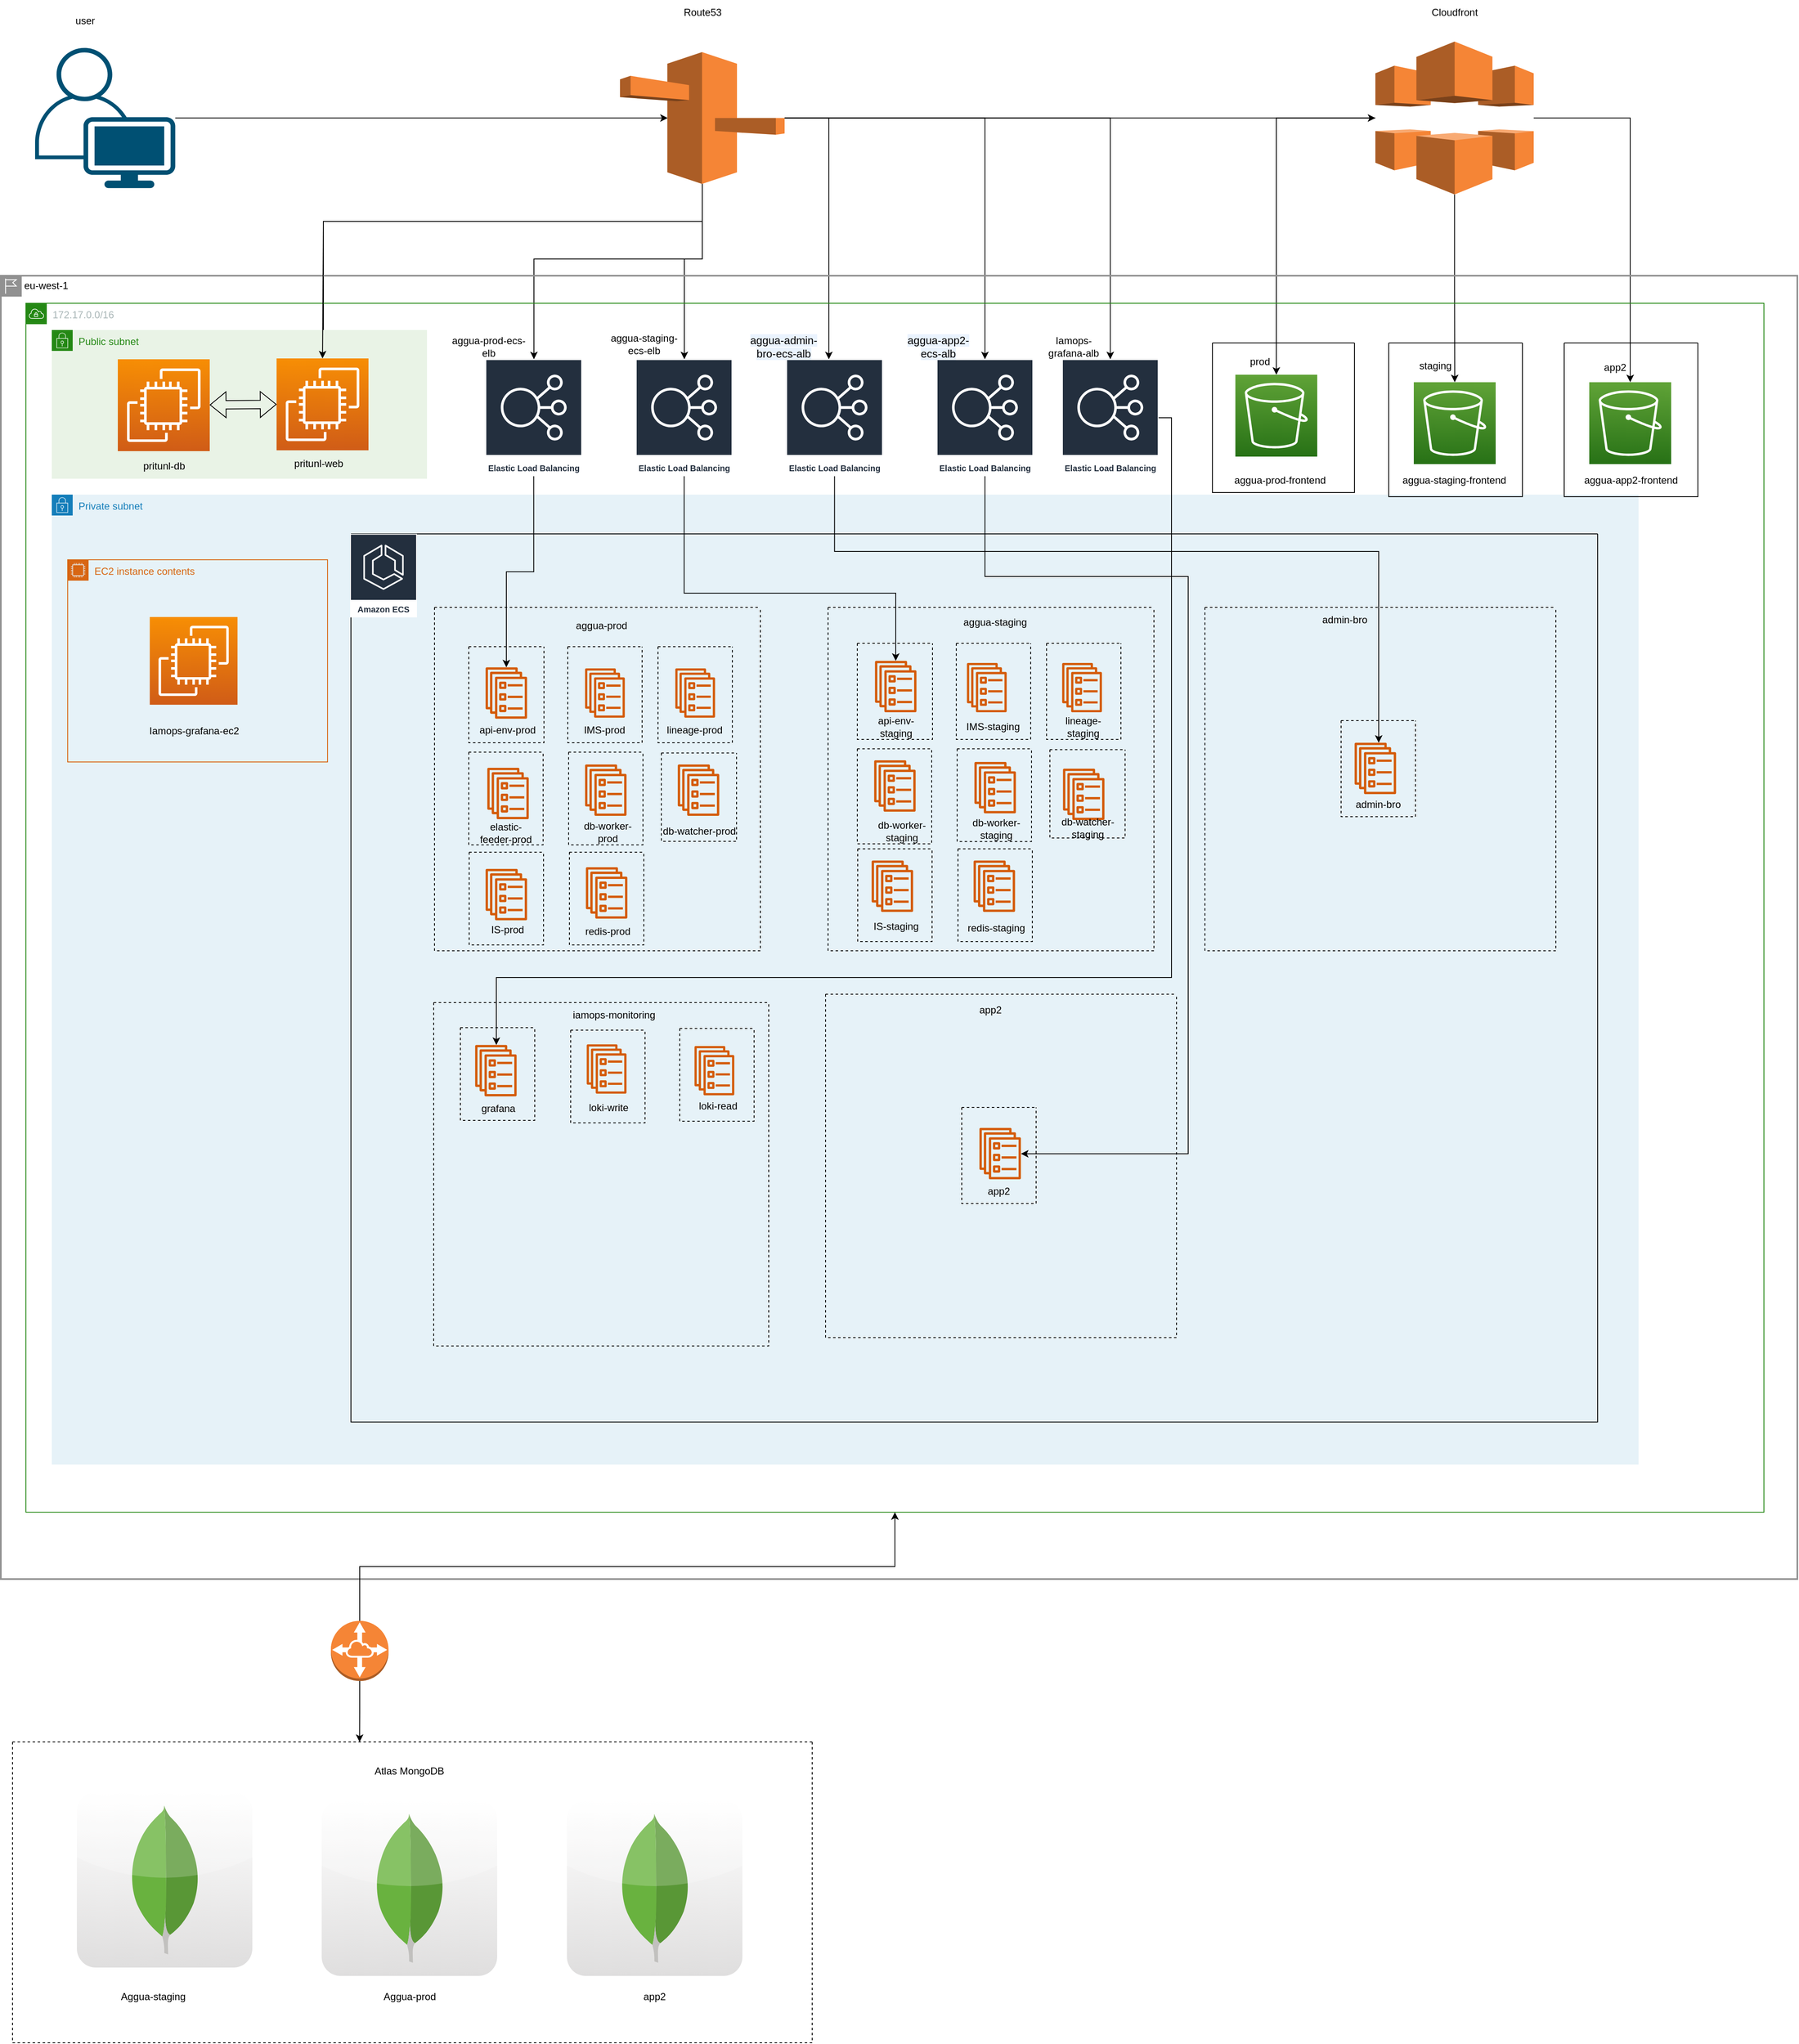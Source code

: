 <mxfile version="20.1.1" type="github">
  <diagram id="MRfBN73VTw00yK5iwEvO" name="Page-1">
    <mxGraphModel dx="4063" dy="3349" grid="1" gridSize="10" guides="1" tooltips="1" connect="1" arrows="1" fold="1" page="1" pageScale="1" pageWidth="827" pageHeight="1169" math="0" shadow="0">
      <root>
        <mxCell id="0" />
        <mxCell id="1" parent="0" />
        <mxCell id="sX0feW_yaeXlaU8O-Usj-157" style="edgeStyle=orthogonalEdgeStyle;rounded=0;orthogonalLoop=1;jettySize=auto;html=1;entryX=0.29;entryY=0.5;entryDx=0;entryDy=0;entryPerimeter=0;" edge="1" parent="1" source="YsGYTtXpXToWJOdHxNEK-1" target="YsGYTtXpXToWJOdHxNEK-2">
          <mxGeometry relative="1" as="geometry" />
        </mxCell>
        <mxCell id="YsGYTtXpXToWJOdHxNEK-1" value="" style="points=[[0.35,0,0],[0.98,0.51,0],[1,0.71,0],[0.67,1,0],[0,0.795,0],[0,0.65,0]];verticalLabelPosition=bottom;sketch=0;html=1;verticalAlign=top;aspect=fixed;align=center;pointerEvents=1;shape=mxgraph.cisco19.user;fillColor=#005073;strokeColor=none;" parent="1" vertex="1">
          <mxGeometry x="60" y="-142.63" width="167.75" height="167.75" as="geometry" />
        </mxCell>
        <mxCell id="sX0feW_yaeXlaU8O-Usj-159" style="edgeStyle=orthogonalEdgeStyle;rounded=0;orthogonalLoop=1;jettySize=auto;html=1;" edge="1" parent="1" source="YsGYTtXpXToWJOdHxNEK-2" target="YsGYTtXpXToWJOdHxNEK-3">
          <mxGeometry relative="1" as="geometry" />
        </mxCell>
        <mxCell id="sX0feW_yaeXlaU8O-Usj-240" style="edgeStyle=orthogonalEdgeStyle;rounded=0;orthogonalLoop=1;jettySize=auto;html=1;" edge="1" parent="1" source="YsGYTtXpXToWJOdHxNEK-2" target="sX0feW_yaeXlaU8O-Usj-6">
          <mxGeometry relative="1" as="geometry">
            <mxPoint x="810" y="110" as="targetPoint" />
            <Array as="points">
              <mxPoint x="858" y="65" />
              <mxPoint x="405" y="65" />
            </Array>
          </mxGeometry>
        </mxCell>
        <mxCell id="sX0feW_yaeXlaU8O-Usj-243" style="edgeStyle=orthogonalEdgeStyle;rounded=0;orthogonalLoop=1;jettySize=auto;html=1;exitX=0.5;exitY=1;exitDx=0;exitDy=0;exitPerimeter=0;" edge="1" parent="1" source="YsGYTtXpXToWJOdHxNEK-2" target="sX0feW_yaeXlaU8O-Usj-9">
          <mxGeometry relative="1" as="geometry">
            <Array as="points">
              <mxPoint x="858" y="110" />
              <mxPoint x="657" y="110" />
            </Array>
          </mxGeometry>
        </mxCell>
        <mxCell id="sX0feW_yaeXlaU8O-Usj-244" style="edgeStyle=orthogonalEdgeStyle;rounded=0;orthogonalLoop=1;jettySize=auto;html=1;" edge="1" parent="1" source="YsGYTtXpXToWJOdHxNEK-2" target="sX0feW_yaeXlaU8O-Usj-10">
          <mxGeometry relative="1" as="geometry">
            <Array as="points">
              <mxPoint x="858" y="110" />
              <mxPoint x="837" y="110" />
            </Array>
          </mxGeometry>
        </mxCell>
        <mxCell id="sX0feW_yaeXlaU8O-Usj-246" style="edgeStyle=orthogonalEdgeStyle;rounded=0;orthogonalLoop=1;jettySize=auto;html=1;entryX=0.441;entryY=0;entryDx=0;entryDy=0;entryPerimeter=0;" edge="1" parent="1" source="YsGYTtXpXToWJOdHxNEK-2" target="sX0feW_yaeXlaU8O-Usj-11">
          <mxGeometry relative="1" as="geometry" />
        </mxCell>
        <mxCell id="sX0feW_yaeXlaU8O-Usj-248" style="edgeStyle=orthogonalEdgeStyle;rounded=0;orthogonalLoop=1;jettySize=auto;html=1;" edge="1" parent="1" source="YsGYTtXpXToWJOdHxNEK-2" target="sX0feW_yaeXlaU8O-Usj-12">
          <mxGeometry relative="1" as="geometry" />
        </mxCell>
        <mxCell id="sX0feW_yaeXlaU8O-Usj-249" style="edgeStyle=orthogonalEdgeStyle;rounded=0;orthogonalLoop=1;jettySize=auto;html=1;" edge="1" parent="1" source="YsGYTtXpXToWJOdHxNEK-2" target="sX0feW_yaeXlaU8O-Usj-102">
          <mxGeometry relative="1" as="geometry" />
        </mxCell>
        <mxCell id="YsGYTtXpXToWJOdHxNEK-2" value="" style="outlineConnect=0;dashed=0;verticalLabelPosition=bottom;verticalAlign=top;align=center;html=1;shape=mxgraph.aws3.route_53;fillColor=#F58536;gradientColor=none;" parent="1" vertex="1">
          <mxGeometry x="760" y="-137.63" width="197" height="157.75" as="geometry" />
        </mxCell>
        <mxCell id="sX0feW_yaeXlaU8O-Usj-286" style="edgeStyle=orthogonalEdgeStyle;rounded=0;orthogonalLoop=1;jettySize=auto;html=1;" edge="1" parent="1" source="YsGYTtXpXToWJOdHxNEK-3" target="sX0feW_yaeXlaU8O-Usj-13">
          <mxGeometry relative="1" as="geometry" />
        </mxCell>
        <mxCell id="sX0feW_yaeXlaU8O-Usj-287" style="edgeStyle=orthogonalEdgeStyle;rounded=0;orthogonalLoop=1;jettySize=auto;html=1;entryX=0.5;entryY=0;entryDx=0;entryDy=0;entryPerimeter=0;" edge="1" parent="1" source="YsGYTtXpXToWJOdHxNEK-3" target="sX0feW_yaeXlaU8O-Usj-147">
          <mxGeometry relative="1" as="geometry" />
        </mxCell>
        <mxCell id="sX0feW_yaeXlaU8O-Usj-288" style="edgeStyle=orthogonalEdgeStyle;rounded=0;orthogonalLoop=1;jettySize=auto;html=1;entryX=0.5;entryY=0;entryDx=0;entryDy=0;entryPerimeter=0;" edge="1" parent="1" source="YsGYTtXpXToWJOdHxNEK-3" target="sX0feW_yaeXlaU8O-Usj-276">
          <mxGeometry relative="1" as="geometry" />
        </mxCell>
        <mxCell id="YsGYTtXpXToWJOdHxNEK-3" value="" style="outlineConnect=0;dashed=0;verticalLabelPosition=bottom;verticalAlign=top;align=center;html=1;shape=mxgraph.aws3.cloudfront;fillColor=#F58536;gradientColor=none;" parent="1" vertex="1">
          <mxGeometry x="1664" y="-150.25" width="189.5" height="183" as="geometry" />
        </mxCell>
        <mxCell id="YsGYTtXpXToWJOdHxNEK-48" value="" style="swimlane;startSize=0;dashed=1;" parent="1" vertex="1">
          <mxGeometry x="1467" y="526" width="420" height="411" as="geometry">
            <mxRectangle x="1450" y="540" width="50" height="40" as="alternateBounds" />
          </mxGeometry>
        </mxCell>
        <mxCell id="YsGYTtXpXToWJOdHxNEK-136" value="" style="swimlane;startSize=0;dashed=1;" parent="YsGYTtXpXToWJOdHxNEK-48" vertex="1">
          <mxGeometry x="163" y="135.5" width="89" height="115" as="geometry">
            <mxRectangle x="1480" y="436" width="50" height="40" as="alternateBounds" />
          </mxGeometry>
        </mxCell>
        <mxCell id="YsGYTtXpXToWJOdHxNEK-137" value="admin-bro" style="text;html=1;strokeColor=none;fillColor=none;align=center;verticalAlign=middle;whiteSpace=wrap;rounded=0;dashed=1;" parent="YsGYTtXpXToWJOdHxNEK-136" vertex="1">
          <mxGeometry x="6.99" y="85" width="75.02" height="30" as="geometry" />
        </mxCell>
        <mxCell id="YsGYTtXpXToWJOdHxNEK-50" value="" style="sketch=0;outlineConnect=0;fontColor=#232F3E;gradientColor=none;fillColor=#D45B07;strokeColor=none;dashed=0;verticalLabelPosition=bottom;verticalAlign=top;align=center;html=1;fontSize=12;fontStyle=0;aspect=fixed;pointerEvents=1;shape=mxgraph.aws4.ecs_service;" parent="YsGYTtXpXToWJOdHxNEK-136" vertex="1">
          <mxGeometry x="19.51" y="26.75" width="49.97" height="61.5" as="geometry" />
        </mxCell>
        <mxCell id="YsGYTtXpXToWJOdHxNEK-140" value="admin-bro" style="text;html=1;strokeColor=none;fillColor=none;align=center;verticalAlign=middle;whiteSpace=wrap;rounded=0;dashed=1;" parent="YsGYTtXpXToWJOdHxNEK-48" vertex="1">
          <mxGeometry x="160.48" y="4" width="75.02" height="30" as="geometry" />
        </mxCell>
        <mxCell id="YsGYTtXpXToWJOdHxNEK-118" value="" style="swimlane;startSize=0;dashed=1;" parent="1" vertex="1">
          <mxGeometry x="1036" y="569" width="90" height="115" as="geometry" />
        </mxCell>
        <mxCell id="YsGYTtXpXToWJOdHxNEK-119" value="api-env-stag" style="text;html=1;strokeColor=none;fillColor=none;align=center;verticalAlign=middle;whiteSpace=wrap;rounded=0;dashed=1;" parent="YsGYTtXpXToWJOdHxNEK-118" vertex="1">
          <mxGeometry x="8.98" y="85" width="75.02" height="30" as="geometry" />
        </mxCell>
        <mxCell id="YsGYTtXpXToWJOdHxNEK-120" value="" style="swimlane;startSize=0;dashed=1;" parent="1" vertex="1">
          <mxGeometry x="1154.47" y="569" width="89" height="115" as="geometry" />
        </mxCell>
        <mxCell id="YsGYTtXpXToWJOdHxNEK-121" value="IMS-stag" style="text;html=1;strokeColor=none;fillColor=none;align=center;verticalAlign=middle;whiteSpace=wrap;rounded=0;dashed=1;" parent="YsGYTtXpXToWJOdHxNEK-120" vertex="1">
          <mxGeometry x="6.99" y="85" width="75.02" height="30" as="geometry" />
        </mxCell>
        <mxCell id="YsGYTtXpXToWJOdHxNEK-122" value="" style="swimlane;startSize=0;dashed=1;" parent="1" vertex="1">
          <mxGeometry x="1036" y="695.25" width="89" height="111" as="geometry" />
        </mxCell>
        <mxCell id="YsGYTtXpXToWJOdHxNEK-43" value="" style="sketch=0;outlineConnect=0;fontColor=#232F3E;gradientColor=none;fillColor=#D45B07;strokeColor=none;dashed=1;verticalLabelPosition=bottom;verticalAlign=top;align=center;html=1;fontSize=12;fontStyle=0;aspect=fixed;pointerEvents=1;shape=mxgraph.aws4.ecs_service;" parent="YsGYTtXpXToWJOdHxNEK-122" vertex="1">
          <mxGeometry x="20.01" y="16.75" width="49.97" height="61.5" as="geometry" />
        </mxCell>
        <mxCell id="YsGYTtXpXToWJOdHxNEK-123" value="" style="swimlane;startSize=0;dashed=1;" parent="1" vertex="1">
          <mxGeometry x="1155.49" y="695.25" width="89" height="111" as="geometry" />
        </mxCell>
        <mxCell id="YsGYTtXpXToWJOdHxNEK-124" value="db-worker-stag" style="text;html=1;strokeColor=none;fillColor=none;align=center;verticalAlign=middle;whiteSpace=wrap;rounded=0;dashed=1;" parent="YsGYTtXpXToWJOdHxNEK-123" vertex="1">
          <mxGeometry x="13.48" y="80.25" width="66.52" height="30" as="geometry" />
        </mxCell>
        <mxCell id="YsGYTtXpXToWJOdHxNEK-125" value="" style="swimlane;startSize=0;dashed=1;" parent="1" vertex="1">
          <mxGeometry x="1156.48" y="815" width="89" height="111" as="geometry" />
        </mxCell>
        <mxCell id="YsGYTtXpXToWJOdHxNEK-126" value="redis-stag" style="text;html=1;strokeColor=none;fillColor=none;align=center;verticalAlign=middle;whiteSpace=wrap;rounded=0;dashed=1;" parent="YsGYTtXpXToWJOdHxNEK-125" vertex="1">
          <mxGeometry x="8.24" y="79.5" width="75.02" height="30" as="geometry" />
        </mxCell>
        <mxCell id="YsGYTtXpXToWJOdHxNEK-127" value="" style="swimlane;startSize=0;dashed=1;" parent="1" vertex="1">
          <mxGeometry x="1266.48" y="696.25" width="90" height="105.75" as="geometry" />
        </mxCell>
        <mxCell id="YsGYTtXpXToWJOdHxNEK-128" value="db-watcher-stag" style="text;html=1;strokeColor=none;fillColor=none;align=center;verticalAlign=middle;whiteSpace=wrap;rounded=0;dashed=1;" parent="YsGYTtXpXToWJOdHxNEK-127" vertex="1">
          <mxGeometry x="-4.01" y="78.75" width="100" height="30" as="geometry" />
        </mxCell>
        <mxCell id="YsGYTtXpXToWJOdHxNEK-47" value="" style="sketch=0;outlineConnect=0;fontColor=#232F3E;gradientColor=none;fillColor=#D45B07;strokeColor=none;dashed=0;verticalLabelPosition=bottom;verticalAlign=top;align=center;html=1;fontSize=12;fontStyle=0;aspect=fixed;pointerEvents=1;shape=mxgraph.aws4.ecs_service;" parent="YsGYTtXpXToWJOdHxNEK-127" vertex="1">
          <mxGeometry x="21.01" y="13.75" width="49.97" height="61.5" as="geometry" />
        </mxCell>
        <mxCell id="YsGYTtXpXToWJOdHxNEK-129" value="" style="swimlane;startSize=0;dashed=1;" parent="1" vertex="1">
          <mxGeometry x="1262.47" y="569" width="89" height="115" as="geometry" />
        </mxCell>
        <mxCell id="YsGYTtXpXToWJOdHxNEK-130" value="lineage-stag" style="text;html=1;strokeColor=none;fillColor=none;align=center;verticalAlign=middle;whiteSpace=wrap;rounded=0;dashed=1;" parent="YsGYTtXpXToWJOdHxNEK-129" vertex="1">
          <mxGeometry x="6.99" y="85" width="75.02" height="30" as="geometry" />
        </mxCell>
        <mxCell id="YsGYTtXpXToWJOdHxNEK-131" value="" style="swimlane;startSize=0;dashed=1;" parent="1" vertex="1">
          <mxGeometry x="1036.48" y="815" width="89" height="111" as="geometry" />
        </mxCell>
        <mxCell id="YsGYTtXpXToWJOdHxNEK-132" value="IS-stag" style="text;html=1;strokeColor=none;fillColor=none;align=center;verticalAlign=middle;whiteSpace=wrap;rounded=0;dashed=1;" parent="YsGYTtXpXToWJOdHxNEK-131" vertex="1">
          <mxGeometry x="8.5" y="77.5" width="75.02" height="30" as="geometry" />
        </mxCell>
        <mxCell id="YsGYTtXpXToWJOdHxNEK-40" value="" style="sketch=0;outlineConnect=0;fontColor=#232F3E;gradientColor=none;fillColor=#D45B07;strokeColor=none;dashed=0;verticalLabelPosition=bottom;verticalAlign=top;align=center;html=1;fontSize=12;fontStyle=0;aspect=fixed;pointerEvents=1;shape=mxgraph.aws4.ecs_service;" parent="YsGYTtXpXToWJOdHxNEK-131" vertex="1">
          <mxGeometry x="19.53" y="16" width="49.97" height="61.5" as="geometry" />
        </mxCell>
        <mxCell id="YsGYTtXpXToWJOdHxNEK-133" value="elastic-feeder-stag" style="text;html=1;strokeColor=none;fillColor=none;align=center;verticalAlign=middle;whiteSpace=wrap;rounded=0;dashed=1;" parent="1" vertex="1">
          <mxGeometry x="1048.48" y="775.5" width="75.02" height="30" as="geometry" />
        </mxCell>
        <mxCell id="sX0feW_yaeXlaU8O-Usj-94" value="" style="swimlane;startSize=0;dashed=1;" vertex="1" parent="1">
          <mxGeometry x="33" y="1885" width="957" height="360" as="geometry" />
        </mxCell>
        <mxCell id="sX0feW_yaeXlaU8O-Usj-95" value="Atlas MongoDB" style="text;html=1;strokeColor=none;fillColor=none;align=center;verticalAlign=middle;whiteSpace=wrap;rounded=0;dashed=1;" vertex="1" parent="sX0feW_yaeXlaU8O-Usj-94">
          <mxGeometry x="380" y="20" width="190" height="30" as="geometry" />
        </mxCell>
        <mxCell id="sX0feW_yaeXlaU8O-Usj-99" value="Aggua-staging" style="text;html=1;strokeColor=none;fillColor=none;align=center;verticalAlign=middle;whiteSpace=wrap;rounded=0;dashed=1;" vertex="1" parent="sX0feW_yaeXlaU8O-Usj-94">
          <mxGeometry x="100" y="290" width="137" height="30" as="geometry" />
        </mxCell>
        <mxCell id="sX0feW_yaeXlaU8O-Usj-100" value="Aggua-prod" style="text;html=1;strokeColor=none;fillColor=none;align=center;verticalAlign=middle;whiteSpace=wrap;rounded=0;dashed=1;" vertex="1" parent="sX0feW_yaeXlaU8O-Usj-94">
          <mxGeometry x="406.5" y="290" width="137" height="30" as="geometry" />
        </mxCell>
        <mxCell id="sX0feW_yaeXlaU8O-Usj-101" value="app2" style="text;html=1;strokeColor=none;fillColor=none;align=center;verticalAlign=middle;whiteSpace=wrap;rounded=0;dashed=1;" vertex="1" parent="sX0feW_yaeXlaU8O-Usj-94">
          <mxGeometry x="700" y="290" width="137" height="30" as="geometry" />
        </mxCell>
        <mxCell id="sX0feW_yaeXlaU8O-Usj-91" value="" style="dashed=0;outlineConnect=0;html=1;align=center;labelPosition=center;verticalLabelPosition=bottom;verticalAlign=top;shape=mxgraph.webicons.mongodb;gradientColor=#DFDEDE" vertex="1" parent="sX0feW_yaeXlaU8O-Usj-94">
          <mxGeometry x="77" y="60" width="210" height="210" as="geometry" />
        </mxCell>
        <mxCell id="sX0feW_yaeXlaU8O-Usj-92" value="" style="dashed=0;outlineConnect=0;html=1;align=center;labelPosition=center;verticalLabelPosition=bottom;verticalAlign=top;shape=mxgraph.webicons.mongodb;gradientColor=#DFDEDE" vertex="1" parent="sX0feW_yaeXlaU8O-Usj-94">
          <mxGeometry x="370" y="70" width="210" height="210" as="geometry" />
        </mxCell>
        <mxCell id="sX0feW_yaeXlaU8O-Usj-93" value="" style="dashed=0;outlineConnect=0;html=1;align=center;labelPosition=center;verticalLabelPosition=bottom;verticalAlign=top;shape=mxgraph.webicons.mongodb;gradientColor=#DFDEDE" vertex="1" parent="sX0feW_yaeXlaU8O-Usj-94">
          <mxGeometry x="663.5" y="70" width="210" height="210" as="geometry" />
        </mxCell>
        <mxCell id="sX0feW_yaeXlaU8O-Usj-150" value="Cloudfront" style="text;html=1;strokeColor=none;fillColor=none;align=center;verticalAlign=middle;whiteSpace=wrap;rounded=0;dashed=1;" vertex="1" parent="1">
          <mxGeometry x="1728.75" y="-200" width="60" height="30" as="geometry" />
        </mxCell>
        <mxCell id="sX0feW_yaeXlaU8O-Usj-152" value="Route53" style="text;html=1;strokeColor=none;fillColor=none;align=center;verticalAlign=middle;whiteSpace=wrap;rounded=0;dashed=1;" vertex="1" parent="1">
          <mxGeometry x="828.5" y="-200" width="60" height="30" as="geometry" />
        </mxCell>
        <mxCell id="sX0feW_yaeXlaU8O-Usj-153" value="user" style="text;html=1;strokeColor=none;fillColor=none;align=center;verticalAlign=middle;whiteSpace=wrap;rounded=0;dashed=1;" vertex="1" parent="1">
          <mxGeometry x="90" y="-190" width="60" height="30" as="geometry" />
        </mxCell>
        <mxCell id="YsGYTtXpXToWJOdHxNEK-10" value="eu-west-1" style="shape=mxgraph.ibm.box;prType=region;fontStyle=0;verticalAlign=top;align=left;spacingLeft=32;spacingTop=4;fillColor=none;rounded=0;whiteSpace=wrap;html=1;strokeColor=#919191;strokeWidth=2;dashed=0;container=1;spacing=-4;collapsible=0;expand=0;recursiveResize=0;" parent="1" vertex="1">
          <mxGeometry x="19" y="130" width="2150" height="1560" as="geometry" />
        </mxCell>
        <mxCell id="YsGYTtXpXToWJOdHxNEK-11" value="172.17.0.0/16" style="points=[[0,0],[0.25,0],[0.5,0],[0.75,0],[1,0],[1,0.25],[1,0.5],[1,0.75],[1,1],[0.75,1],[0.5,1],[0.25,1],[0,1],[0,0.75],[0,0.5],[0,0.25]];outlineConnect=0;gradientColor=none;html=1;whiteSpace=wrap;fontSize=12;fontStyle=0;container=1;pointerEvents=0;collapsible=0;recursiveResize=0;shape=mxgraph.aws4.group;grIcon=mxgraph.aws4.group_vpc;strokeColor=#248814;fillColor=none;verticalAlign=top;align=left;spacingLeft=30;fontColor=#AAB7B8;dashed=0;" parent="YsGYTtXpXToWJOdHxNEK-10" vertex="1">
          <mxGeometry x="30" y="33" width="2080" height="1447" as="geometry" />
        </mxCell>
        <mxCell id="YsGYTtXpXToWJOdHxNEK-12" value="Public subnet" style="points=[[0,0],[0.25,0],[0.5,0],[0.75,0],[1,0],[1,0.25],[1,0.5],[1,0.75],[1,1],[0.75,1],[0.5,1],[0.25,1],[0,1],[0,0.75],[0,0.5],[0,0.25]];outlineConnect=0;gradientColor=none;html=1;whiteSpace=wrap;fontSize=12;fontStyle=0;container=1;pointerEvents=0;collapsible=0;recursiveResize=0;shape=mxgraph.aws4.group;grIcon=mxgraph.aws4.group_security_group;grStroke=0;strokeColor=#248814;fillColor=#E9F3E6;verticalAlign=top;align=left;spacingLeft=30;fontColor=#248814;dashed=0;" parent="YsGYTtXpXToWJOdHxNEK-11" vertex="1">
          <mxGeometry x="31" y="32" width="449" height="178" as="geometry" />
        </mxCell>
        <mxCell id="sX0feW_yaeXlaU8O-Usj-6" value="" style="sketch=0;points=[[0,0,0],[0.25,0,0],[0.5,0,0],[0.75,0,0],[1,0,0],[0,1,0],[0.25,1,0],[0.5,1,0],[0.75,1,0],[1,1,0],[0,0.25,0],[0,0.5,0],[0,0.75,0],[1,0.25,0],[1,0.5,0],[1,0.75,0]];outlineConnect=0;fontColor=#232F3E;gradientColor=#F78E04;gradientDirection=north;fillColor=#D05C17;strokeColor=#ffffff;dashed=0;verticalLabelPosition=bottom;verticalAlign=top;align=center;html=1;fontSize=12;fontStyle=0;aspect=fixed;shape=mxgraph.aws4.resourceIcon;resIcon=mxgraph.aws4.ec2;" vertex="1" parent="YsGYTtXpXToWJOdHxNEK-12">
          <mxGeometry x="269" y="34" width="110" height="110" as="geometry" />
        </mxCell>
        <mxCell id="sX0feW_yaeXlaU8O-Usj-8" value="pritunl-db" style="text;html=1;strokeColor=none;fillColor=none;align=center;verticalAlign=middle;whiteSpace=wrap;rounded=0;" vertex="1" parent="YsGYTtXpXToWJOdHxNEK-12">
          <mxGeometry x="73.5" y="148" width="121" height="30" as="geometry" />
        </mxCell>
        <mxCell id="YsGYTtXpXToWJOdHxNEK-13" value="Private subnet" style="points=[[0,0],[0.25,0],[0.5,0],[0.75,0],[1,0],[1,0.25],[1,0.5],[1,0.75],[1,1],[0.75,1],[0.5,1],[0.25,1],[0,1],[0,0.75],[0,0.5],[0,0.25]];outlineConnect=0;gradientColor=none;html=1;whiteSpace=wrap;fontSize=12;fontStyle=0;container=1;pointerEvents=0;collapsible=0;recursiveResize=0;shape=mxgraph.aws4.group;grIcon=mxgraph.aws4.group_security_group;grStroke=0;strokeColor=#147EBA;fillColor=#E6F2F8;verticalAlign=top;align=left;spacingLeft=30;fontColor=#147EBA;dashed=0;" parent="YsGYTtXpXToWJOdHxNEK-11" vertex="1">
          <mxGeometry x="31" y="229" width="1899" height="1161" as="geometry" />
        </mxCell>
        <mxCell id="YsGYTtXpXToWJOdHxNEK-20" value="" style="swimlane;startSize=0;" parent="YsGYTtXpXToWJOdHxNEK-13" vertex="1">
          <mxGeometry x="358" y="47" width="1492" height="1063" as="geometry" />
        </mxCell>
        <mxCell id="YsGYTtXpXToWJOdHxNEK-21" value="" style="swimlane;startSize=0;dashed=1;" parent="YsGYTtXpXToWJOdHxNEK-20" vertex="1">
          <mxGeometry x="100" y="88" width="390" height="411" as="geometry">
            <mxRectangle x="100" y="88" width="50" height="40" as="alternateBounds" />
          </mxGeometry>
        </mxCell>
        <mxCell id="YsGYTtXpXToWJOdHxNEK-26" value="" style="sketch=0;outlineConnect=0;fontColor=#232F3E;gradientColor=none;fillColor=#D45B07;strokeColor=none;dashed=0;verticalLabelPosition=bottom;verticalAlign=top;align=center;html=1;fontSize=12;fontStyle=0;aspect=fixed;pointerEvents=1;shape=mxgraph.aws4.ecs_service;" parent="YsGYTtXpXToWJOdHxNEK-21" vertex="1">
          <mxGeometry x="180" y="73" width="47.94" height="59" as="geometry" />
        </mxCell>
        <mxCell id="YsGYTtXpXToWJOdHxNEK-32" value="" style="sketch=0;outlineConnect=0;fontColor=#232F3E;gradientColor=none;fillColor=#D45B07;strokeColor=none;dashed=0;verticalLabelPosition=bottom;verticalAlign=top;align=center;html=1;fontSize=12;fontStyle=0;aspect=fixed;pointerEvents=1;shape=mxgraph.aws4.ecs_service;" parent="YsGYTtXpXToWJOdHxNEK-21" vertex="1">
          <mxGeometry x="63" y="192" width="49.97" height="61.5" as="geometry" />
        </mxCell>
        <mxCell id="YsGYTtXpXToWJOdHxNEK-33" value="" style="sketch=0;outlineConnect=0;fontColor=#232F3E;gradientColor=none;fillColor=#D45B07;strokeColor=none;dashed=0;verticalLabelPosition=bottom;verticalAlign=top;align=center;html=1;fontSize=12;fontStyle=0;aspect=fixed;pointerEvents=1;shape=mxgraph.aws4.ecs_service;" parent="YsGYTtXpXToWJOdHxNEK-21" vertex="1">
          <mxGeometry x="180" y="188" width="49.97" height="61.5" as="geometry" />
        </mxCell>
        <mxCell id="YsGYTtXpXToWJOdHxNEK-37" value="" style="sketch=0;outlineConnect=0;fontColor=#232F3E;gradientColor=none;fillColor=#D45B07;strokeColor=none;dashed=0;verticalLabelPosition=bottom;verticalAlign=top;align=center;html=1;fontSize=12;fontStyle=0;aspect=fixed;pointerEvents=1;shape=mxgraph.aws4.ecs_service;" parent="YsGYTtXpXToWJOdHxNEK-21" vertex="1">
          <mxGeometry x="181" y="311" width="49.97" height="61.5" as="geometry" />
        </mxCell>
        <mxCell id="YsGYTtXpXToWJOdHxNEK-34" value="" style="sketch=0;outlineConnect=0;fontColor=#232F3E;gradientColor=none;fillColor=#D45B07;strokeColor=none;dashed=0;verticalLabelPosition=bottom;verticalAlign=top;align=center;html=1;fontSize=12;fontStyle=0;aspect=fixed;pointerEvents=1;shape=mxgraph.aws4.ecs_service;" parent="YsGYTtXpXToWJOdHxNEK-21" vertex="1">
          <mxGeometry x="291" y="188" width="49.97" height="61.5" as="geometry" />
        </mxCell>
        <mxCell id="YsGYTtXpXToWJOdHxNEK-102" value="" style="swimlane;startSize=0;dashed=1;" parent="YsGYTtXpXToWJOdHxNEK-21" vertex="1">
          <mxGeometry x="41" y="47" width="90" height="115" as="geometry" />
        </mxCell>
        <mxCell id="YsGYTtXpXToWJOdHxNEK-110" value="api-env-prod" style="text;html=1;strokeColor=none;fillColor=none;align=center;verticalAlign=middle;whiteSpace=wrap;rounded=0;dashed=1;" parent="YsGYTtXpXToWJOdHxNEK-102" vertex="1">
          <mxGeometry x="8.98" y="85" width="75.02" height="30" as="geometry" />
        </mxCell>
        <mxCell id="YsGYTtXpXToWJOdHxNEK-103" value="" style="swimlane;startSize=0;dashed=1;" parent="YsGYTtXpXToWJOdHxNEK-21" vertex="1">
          <mxGeometry x="159.47" y="47" width="89" height="115" as="geometry" />
        </mxCell>
        <mxCell id="YsGYTtXpXToWJOdHxNEK-111" value="IMS-prod" style="text;html=1;strokeColor=none;fillColor=none;align=center;verticalAlign=middle;whiteSpace=wrap;rounded=0;dashed=1;" parent="YsGYTtXpXToWJOdHxNEK-103" vertex="1">
          <mxGeometry x="6.99" y="85" width="75.02" height="30" as="geometry" />
        </mxCell>
        <mxCell id="YsGYTtXpXToWJOdHxNEK-105" value="" style="swimlane;startSize=0;dashed=1;" parent="YsGYTtXpXToWJOdHxNEK-21" vertex="1">
          <mxGeometry x="41" y="173.25" width="89" height="111" as="geometry" />
        </mxCell>
        <mxCell id="YsGYTtXpXToWJOdHxNEK-106" value="" style="swimlane;startSize=0;dashed=1;" parent="YsGYTtXpXToWJOdHxNEK-21" vertex="1">
          <mxGeometry x="160.49" y="173.25" width="89" height="111" as="geometry" />
        </mxCell>
        <mxCell id="YsGYTtXpXToWJOdHxNEK-114" value="db-worker-prod" style="text;html=1;strokeColor=none;fillColor=none;align=center;verticalAlign=middle;whiteSpace=wrap;rounded=0;dashed=1;" parent="YsGYTtXpXToWJOdHxNEK-106" vertex="1">
          <mxGeometry x="13.48" y="80.25" width="66.52" height="30" as="geometry" />
        </mxCell>
        <mxCell id="YsGYTtXpXToWJOdHxNEK-108" value="" style="swimlane;startSize=0;dashed=1;" parent="YsGYTtXpXToWJOdHxNEK-21" vertex="1">
          <mxGeometry x="161.48" y="293" width="89" height="111" as="geometry" />
        </mxCell>
        <mxCell id="YsGYTtXpXToWJOdHxNEK-117" value="redis-prod" style="text;html=1;strokeColor=none;fillColor=none;align=center;verticalAlign=middle;whiteSpace=wrap;rounded=0;dashed=1;" parent="YsGYTtXpXToWJOdHxNEK-108" vertex="1">
          <mxGeometry x="8.24" y="79.5" width="75.02" height="30" as="geometry" />
        </mxCell>
        <mxCell id="YsGYTtXpXToWJOdHxNEK-109" value="" style="swimlane;startSize=0;dashed=1;" parent="YsGYTtXpXToWJOdHxNEK-21" vertex="1">
          <mxGeometry x="271.48" y="174.25" width="90" height="105.75" as="geometry" />
        </mxCell>
        <mxCell id="YsGYTtXpXToWJOdHxNEK-115" value="db-watcher-prod" style="text;html=1;strokeColor=none;fillColor=none;align=center;verticalAlign=middle;whiteSpace=wrap;rounded=0;dashed=1;" parent="YsGYTtXpXToWJOdHxNEK-109" vertex="1">
          <mxGeometry x="-4.01" y="78.75" width="100" height="30" as="geometry" />
        </mxCell>
        <mxCell id="YsGYTtXpXToWJOdHxNEK-75" value="" style="swimlane;startSize=0;dashed=1;" parent="YsGYTtXpXToWJOdHxNEK-20" vertex="1">
          <mxGeometry x="99" y="561" width="401" height="411" as="geometry">
            <mxRectangle x="100" y="87" width="50" height="40" as="alternateBounds" />
          </mxGeometry>
        </mxCell>
        <mxCell id="YsGYTtXpXToWJOdHxNEK-78" value="" style="sketch=0;outlineConnect=0;fontColor=#232F3E;gradientColor=none;fillColor=#D45B07;strokeColor=none;dashed=0;verticalLabelPosition=bottom;verticalAlign=top;align=center;html=1;fontSize=12;fontStyle=0;aspect=fixed;pointerEvents=1;shape=mxgraph.aws4.ecs_service;" parent="YsGYTtXpXToWJOdHxNEK-75" vertex="1">
          <mxGeometry x="183" y="50" width="47.94" height="59" as="geometry" />
        </mxCell>
        <mxCell id="YsGYTtXpXToWJOdHxNEK-142" value="" style="swimlane;startSize=0;dashed=1;" parent="YsGYTtXpXToWJOdHxNEK-75" vertex="1">
          <mxGeometry x="31.97" y="30" width="89" height="111" as="geometry" />
        </mxCell>
        <mxCell id="YsGYTtXpXToWJOdHxNEK-143" value="grafana" style="text;html=1;strokeColor=none;fillColor=none;align=center;verticalAlign=middle;whiteSpace=wrap;rounded=0;dashed=1;" parent="YsGYTtXpXToWJOdHxNEK-142" vertex="1">
          <mxGeometry x="8.5" y="81.5" width="75.02" height="30" as="geometry" />
        </mxCell>
        <mxCell id="YsGYTtXpXToWJOdHxNEK-144" value="" style="swimlane;startSize=0;dashed=1;" parent="YsGYTtXpXToWJOdHxNEK-75" vertex="1">
          <mxGeometry x="163.97" y="33" width="89" height="111" as="geometry" />
        </mxCell>
        <mxCell id="YsGYTtXpXToWJOdHxNEK-145" value="loki-write" style="text;html=1;strokeColor=none;fillColor=none;align=center;verticalAlign=middle;whiteSpace=wrap;rounded=0;dashed=1;" parent="YsGYTtXpXToWJOdHxNEK-144" vertex="1">
          <mxGeometry x="8.5" y="77.5" width="75.02" height="30" as="geometry" />
        </mxCell>
        <mxCell id="YsGYTtXpXToWJOdHxNEK-208" value="" style="swimlane;startSize=0;dashed=1;" parent="YsGYTtXpXToWJOdHxNEK-75" vertex="1">
          <mxGeometry x="294.47" y="31" width="89" height="111" as="geometry" />
        </mxCell>
        <mxCell id="YsGYTtXpXToWJOdHxNEK-209" value="loki-read" style="text;html=1;strokeColor=none;fillColor=none;align=center;verticalAlign=middle;whiteSpace=wrap;rounded=0;dashed=1;" parent="YsGYTtXpXToWJOdHxNEK-208" vertex="1">
          <mxGeometry x="8.5" y="77.5" width="75.02" height="30" as="geometry" />
        </mxCell>
        <mxCell id="YsGYTtXpXToWJOdHxNEK-210" value="" style="swimlane;startSize=0;dashed=1;" parent="YsGYTtXpXToWJOdHxNEK-20" vertex="1">
          <mxGeometry x="568" y="551" width="420" height="411" as="geometry">
            <mxRectangle x="568" y="551" width="50" height="40" as="alternateBounds" />
          </mxGeometry>
        </mxCell>
        <mxCell id="YsGYTtXpXToWJOdHxNEK-211" value="" style="swimlane;startSize=0;dashed=1;" parent="YsGYTtXpXToWJOdHxNEK-210" vertex="1">
          <mxGeometry x="163" y="135.5" width="89" height="115" as="geometry">
            <mxRectangle x="1480" y="436" width="50" height="40" as="alternateBounds" />
          </mxGeometry>
        </mxCell>
        <mxCell id="YsGYTtXpXToWJOdHxNEK-212" value="app2" style="text;html=1;strokeColor=none;fillColor=none;align=center;verticalAlign=middle;whiteSpace=wrap;rounded=0;dashed=1;" parent="YsGYTtXpXToWJOdHxNEK-211" vertex="1">
          <mxGeometry x="6.99" y="85" width="75.02" height="30" as="geometry" />
        </mxCell>
        <mxCell id="YsGYTtXpXToWJOdHxNEK-214" value="app2" style="text;html=1;strokeColor=none;fillColor=none;align=center;verticalAlign=middle;whiteSpace=wrap;rounded=0;dashed=1;" parent="YsGYTtXpXToWJOdHxNEK-210" vertex="1">
          <mxGeometry x="160.48" y="4" width="75.02" height="30" as="geometry" />
        </mxCell>
        <mxCell id="sX0feW_yaeXlaU8O-Usj-250" value="" style="swimlane;startSize=0;dashed=1;" vertex="1" parent="YsGYTtXpXToWJOdHxNEK-20">
          <mxGeometry x="1022" y="88" width="420" height="411" as="geometry">
            <mxRectangle x="568" y="551" width="50" height="40" as="alternateBounds" />
          </mxGeometry>
        </mxCell>
        <mxCell id="sX0feW_yaeXlaU8O-Usj-251" value="" style="swimlane;startSize=0;dashed=1;" vertex="1" parent="sX0feW_yaeXlaU8O-Usj-250">
          <mxGeometry x="163" y="135.5" width="89" height="115" as="geometry">
            <mxRectangle x="1480" y="436" width="50" height="40" as="alternateBounds" />
          </mxGeometry>
        </mxCell>
        <mxCell id="sX0feW_yaeXlaU8O-Usj-252" value="admin-bro" style="text;html=1;strokeColor=none;fillColor=none;align=center;verticalAlign=middle;whiteSpace=wrap;rounded=0;dashed=1;" vertex="1" parent="sX0feW_yaeXlaU8O-Usj-251">
          <mxGeometry x="6.99" y="85" width="75.02" height="30" as="geometry" />
        </mxCell>
        <mxCell id="sX0feW_yaeXlaU8O-Usj-253" value="admin-bro" style="text;html=1;strokeColor=none;fillColor=none;align=center;verticalAlign=middle;whiteSpace=wrap;rounded=0;dashed=1;" vertex="1" parent="sX0feW_yaeXlaU8O-Usj-250">
          <mxGeometry x="130.0" width="75.02" height="30" as="geometry" />
        </mxCell>
        <mxCell id="sX0feW_yaeXlaU8O-Usj-1" value="EC2 instance contents" style="points=[[0,0],[0.25,0],[0.5,0],[0.75,0],[1,0],[1,0.25],[1,0.5],[1,0.75],[1,1],[0.75,1],[0.5,1],[0.25,1],[0,1],[0,0.75],[0,0.5],[0,0.25]];outlineConnect=0;gradientColor=none;html=1;whiteSpace=wrap;fontSize=12;fontStyle=0;container=1;pointerEvents=0;collapsible=0;recursiveResize=0;shape=mxgraph.aws4.group;grIcon=mxgraph.aws4.group_ec2_instance_contents;strokeColor=#D86613;fillColor=none;verticalAlign=top;align=left;spacingLeft=30;fontColor=#D86613;dashed=0;" vertex="1" parent="YsGYTtXpXToWJOdHxNEK-13">
          <mxGeometry x="19" y="78" width="311" height="242" as="geometry" />
        </mxCell>
        <mxCell id="sX0feW_yaeXlaU8O-Usj-2" value="" style="sketch=0;points=[[0,0,0],[0.25,0,0],[0.5,0,0],[0.75,0,0],[1,0,0],[0,1,0],[0.25,1,0],[0.5,1,0],[0.75,1,0],[1,1,0],[0,0.25,0],[0,0.5,0],[0,0.75,0],[1,0.25,0],[1,0.5,0],[1,0.75,0]];outlineConnect=0;fontColor=#232F3E;gradientColor=#F78E04;gradientDirection=north;fillColor=#D05C17;strokeColor=#ffffff;dashed=0;verticalLabelPosition=bottom;verticalAlign=top;align=center;html=1;fontSize=12;fontStyle=0;aspect=fixed;shape=mxgraph.aws4.resourceIcon;resIcon=mxgraph.aws4.ec2;" vertex="1" parent="sX0feW_yaeXlaU8O-Usj-1">
          <mxGeometry x="98.25" y="68.5" width="105" height="105" as="geometry" />
        </mxCell>
        <mxCell id="sX0feW_yaeXlaU8O-Usj-3" value="Iamops-grafana-ec2" style="text;html=1;strokeColor=none;fillColor=none;align=center;verticalAlign=middle;whiteSpace=wrap;rounded=0;" vertex="1" parent="sX0feW_yaeXlaU8O-Usj-1">
          <mxGeometry x="93.5" y="190" width="114.5" height="30" as="geometry" />
        </mxCell>
        <mxCell id="sX0feW_yaeXlaU8O-Usj-17" value="" style="swimlane;startSize=0;" vertex="1" parent="YsGYTtXpXToWJOdHxNEK-11">
          <mxGeometry x="1420" y="47.5" width="170" height="179" as="geometry">
            <mxRectangle x="1630" y="28" width="50" height="40" as="alternateBounds" />
          </mxGeometry>
        </mxCell>
        <mxCell id="sX0feW_yaeXlaU8O-Usj-13" value="" style="sketch=0;points=[[0,0,0],[0.25,0,0],[0.5,0,0],[0.75,0,0],[1,0,0],[0,1,0],[0.25,1,0],[0.5,1,0],[0.75,1,0],[1,1,0],[0,0.25,0],[0,0.5,0],[0,0.75,0],[1,0.25,0],[1,0.5,0],[1,0.75,0]];outlineConnect=0;fontColor=#232F3E;gradientColor=#60A337;gradientDirection=north;fillColor=#277116;strokeColor=#ffffff;dashed=0;verticalLabelPosition=bottom;verticalAlign=top;align=center;html=1;fontSize=12;fontStyle=0;aspect=fixed;shape=mxgraph.aws4.resourceIcon;resIcon=mxgraph.aws4.s3;" vertex="1" parent="sX0feW_yaeXlaU8O-Usj-17">
          <mxGeometry x="27.46" y="38" width="98" height="98" as="geometry" />
        </mxCell>
        <mxCell id="sX0feW_yaeXlaU8O-Usj-18" value="" style="swimlane;startSize=0;" vertex="1" parent="YsGYTtXpXToWJOdHxNEK-11">
          <mxGeometry x="1631" y="47.5" width="160" height="184" as="geometry">
            <mxRectangle x="1800" y="57" width="50" height="40" as="alternateBounds" />
          </mxGeometry>
        </mxCell>
        <mxCell id="sX0feW_yaeXlaU8O-Usj-147" value="" style="sketch=0;points=[[0,0,0],[0.25,0,0],[0.5,0,0],[0.75,0,0],[1,0,0],[0,1,0],[0.25,1,0],[0.5,1,0],[0.75,1,0],[1,1,0],[0,0.25,0],[0,0.5,0],[0,0.75,0],[1,0.25,0],[1,0.5,0],[1,0.75,0]];outlineConnect=0;fontColor=#232F3E;gradientColor=#60A337;gradientDirection=north;fillColor=#277116;strokeColor=#ffffff;dashed=0;verticalLabelPosition=bottom;verticalAlign=top;align=center;html=1;fontSize=12;fontStyle=0;aspect=fixed;shape=mxgraph.aws4.resourceIcon;resIcon=mxgraph.aws4.s3;" vertex="1" parent="sX0feW_yaeXlaU8O-Usj-18">
          <mxGeometry x="30" y="47" width="98" height="98" as="geometry" />
        </mxCell>
        <mxCell id="sX0feW_yaeXlaU8O-Usj-149" value="staging" style="text;html=1;strokeColor=none;fillColor=none;align=center;verticalAlign=middle;whiteSpace=wrap;rounded=0;dashed=1;" vertex="1" parent="sX0feW_yaeXlaU8O-Usj-18">
          <mxGeometry x="26" y="12" width="60" height="30" as="geometry" />
        </mxCell>
        <mxCell id="sX0feW_yaeXlaU8O-Usj-12" value="Elastic Load Balancing" style="sketch=0;outlineConnect=0;fontColor=#232F3E;gradientColor=none;strokeColor=#ffffff;fillColor=#232F3E;dashed=0;verticalLabelPosition=middle;verticalAlign=bottom;align=center;html=1;whiteSpace=wrap;fontSize=10;fontStyle=1;spacing=3;shape=mxgraph.aws4.productIcon;prIcon=mxgraph.aws4.elastic_load_balancing;" vertex="1" parent="YsGYTtXpXToWJOdHxNEK-11">
          <mxGeometry x="1090" y="67" width="115.52" height="140" as="geometry" />
        </mxCell>
        <mxCell id="sX0feW_yaeXlaU8O-Usj-275" value="" style="swimlane;startSize=0;" vertex="1" parent="YsGYTtXpXToWJOdHxNEK-11">
          <mxGeometry x="1841" y="47.5" width="160" height="184" as="geometry">
            <mxRectangle x="1800" y="57" width="50" height="40" as="alternateBounds" />
          </mxGeometry>
        </mxCell>
        <mxCell id="sX0feW_yaeXlaU8O-Usj-276" value="" style="sketch=0;points=[[0,0,0],[0.25,0,0],[0.5,0,0],[0.75,0,0],[1,0,0],[0,1,0],[0.25,1,0],[0.5,1,0],[0.75,1,0],[1,1,0],[0,0.25,0],[0,0.5,0],[0,0.75,0],[1,0.25,0],[1,0.5,0],[1,0.75,0]];outlineConnect=0;fontColor=#232F3E;gradientColor=#60A337;gradientDirection=north;fillColor=#277116;strokeColor=#ffffff;dashed=0;verticalLabelPosition=bottom;verticalAlign=top;align=center;html=1;fontSize=12;fontStyle=0;aspect=fixed;shape=mxgraph.aws4.resourceIcon;resIcon=mxgraph.aws4.s3;" vertex="1" parent="sX0feW_yaeXlaU8O-Usj-275">
          <mxGeometry x="30" y="47" width="98" height="98" as="geometry" />
        </mxCell>
        <mxCell id="sX0feW_yaeXlaU8O-Usj-277" value="app2" style="text;html=1;strokeColor=none;fillColor=none;align=center;verticalAlign=middle;whiteSpace=wrap;rounded=0;dashed=1;" vertex="1" parent="sX0feW_yaeXlaU8O-Usj-275">
          <mxGeometry x="31" y="14" width="60" height="30" as="geometry" />
        </mxCell>
        <mxCell id="YsGYTtXpXToWJOdHxNEK-19" value="Amazon ECS" style="sketch=0;outlineConnect=0;fontColor=#232F3E;gradientColor=none;strokeColor=#ffffff;fillColor=#232F3E;dashed=0;verticalLabelPosition=middle;verticalAlign=bottom;align=center;html=1;whiteSpace=wrap;fontSize=10;fontStyle=1;spacing=3;shape=mxgraph.aws4.productIcon;prIcon=mxgraph.aws4.ecs;" parent="YsGYTtXpXToWJOdHxNEK-10" vertex="1">
          <mxGeometry x="418" y="309" width="80" height="100" as="geometry" />
        </mxCell>
        <mxCell id="YsGYTtXpXToWJOdHxNEK-27" value="" style="sketch=0;outlineConnect=0;fontColor=#232F3E;gradientColor=none;fillColor=#D45B07;strokeColor=none;dashed=0;verticalLabelPosition=bottom;verticalAlign=top;align=center;html=1;fontSize=12;fontStyle=0;aspect=fixed;pointerEvents=1;shape=mxgraph.aws4.ecs_service;" parent="YsGYTtXpXToWJOdHxNEK-10" vertex="1">
          <mxGeometry x="807.0" y="470" width="47.94" height="59" as="geometry" />
        </mxCell>
        <mxCell id="YsGYTtXpXToWJOdHxNEK-25" value="" style="sketch=0;outlineConnect=0;fontColor=#232F3E;gradientColor=none;fillColor=#D45B07;strokeColor=none;dashed=0;verticalLabelPosition=bottom;verticalAlign=top;align=center;html=1;fontSize=12;fontStyle=0;aspect=fixed;pointerEvents=1;shape=mxgraph.aws4.ecs_service;direction=east;" parent="YsGYTtXpXToWJOdHxNEK-10" vertex="1">
          <mxGeometry x="580" y="468.75" width="49.97" height="61.5" as="geometry" />
        </mxCell>
        <mxCell id="YsGYTtXpXToWJOdHxNEK-41" value="" style="sketch=0;outlineConnect=0;fontColor=#232F3E;gradientColor=none;fillColor=#D45B07;strokeColor=none;dashed=0;verticalLabelPosition=bottom;verticalAlign=top;align=center;html=1;fontSize=12;fontStyle=0;aspect=fixed;pointerEvents=1;shape=mxgraph.aws4.ecs_service;" parent="YsGYTtXpXToWJOdHxNEK-10" vertex="1">
          <mxGeometry x="1046" y="461" width="49.97" height="61.5" as="geometry" />
        </mxCell>
        <mxCell id="YsGYTtXpXToWJOdHxNEK-42" value="" style="sketch=0;outlineConnect=0;fontColor=#232F3E;gradientColor=none;fillColor=#D45B07;strokeColor=none;dashed=0;verticalLabelPosition=bottom;verticalAlign=top;align=center;html=1;fontSize=12;fontStyle=0;aspect=fixed;pointerEvents=1;shape=mxgraph.aws4.ecs_service;" parent="YsGYTtXpXToWJOdHxNEK-10" vertex="1">
          <mxGeometry x="1156.03" y="463.5" width="47.94" height="59" as="geometry" />
        </mxCell>
        <mxCell id="YsGYTtXpXToWJOdHxNEK-44" value="" style="sketch=0;outlineConnect=0;fontColor=#232F3E;gradientColor=none;fillColor=#D45B07;strokeColor=none;dashed=0;verticalLabelPosition=bottom;verticalAlign=top;align=center;html=1;fontSize=12;fontStyle=0;aspect=fixed;pointerEvents=1;shape=mxgraph.aws4.ecs_service;" parent="YsGYTtXpXToWJOdHxNEK-10" vertex="1">
          <mxGeometry x="1270" y="463.5" width="47.94" height="59" as="geometry" />
        </mxCell>
        <mxCell id="YsGYTtXpXToWJOdHxNEK-39" value="" style="swimlane;startSize=0;dashed=1;" parent="YsGYTtXpXToWJOdHxNEK-10" vertex="1">
          <mxGeometry x="990" y="397" width="390" height="411" as="geometry">
            <mxRectangle x="997" y="541" width="50" height="40" as="alternateBounds" />
          </mxGeometry>
        </mxCell>
        <mxCell id="YsGYTtXpXToWJOdHxNEK-134" value="aggua-staging" style="text;html=1;strokeColor=none;fillColor=none;align=center;verticalAlign=middle;whiteSpace=wrap;rounded=0;dashed=1;" parent="YsGYTtXpXToWJOdHxNEK-39" vertex="1">
          <mxGeometry x="110" y="3" width="180" height="30" as="geometry" />
        </mxCell>
        <mxCell id="YsGYTtXpXToWJOdHxNEK-104" value="" style="swimlane;startSize=0;dashed=1;" parent="YsGYTtXpXToWJOdHxNEK-10" vertex="1">
          <mxGeometry x="786.47" y="444" width="89" height="115" as="geometry" />
        </mxCell>
        <mxCell id="YsGYTtXpXToWJOdHxNEK-112" value="lineage-prod" style="text;html=1;strokeColor=none;fillColor=none;align=center;verticalAlign=middle;whiteSpace=wrap;rounded=0;dashed=1;" parent="YsGYTtXpXToWJOdHxNEK-104" vertex="1">
          <mxGeometry x="6.99" y="85" width="75.02" height="30" as="geometry" />
        </mxCell>
        <mxCell id="YsGYTtXpXToWJOdHxNEK-36" value="" style="sketch=0;outlineConnect=0;fontColor=#232F3E;gradientColor=none;fillColor=#D45B07;strokeColor=none;dashed=0;verticalLabelPosition=bottom;verticalAlign=top;align=center;html=1;fontSize=12;fontStyle=0;aspect=fixed;pointerEvents=1;shape=mxgraph.aws4.ecs_service;" parent="YsGYTtXpXToWJOdHxNEK-10" vertex="1">
          <mxGeometry x="580" y="710" width="49.97" height="61.5" as="geometry" />
        </mxCell>
        <mxCell id="YsGYTtXpXToWJOdHxNEK-107" value="" style="swimlane;startSize=0;dashed=1;" parent="YsGYTtXpXToWJOdHxNEK-10" vertex="1">
          <mxGeometry x="560.48" y="690" width="89" height="111" as="geometry" />
        </mxCell>
        <mxCell id="YsGYTtXpXToWJOdHxNEK-116" value="IS-prod" style="text;html=1;strokeColor=none;fillColor=none;align=center;verticalAlign=middle;whiteSpace=wrap;rounded=0;dashed=1;" parent="YsGYTtXpXToWJOdHxNEK-107" vertex="1">
          <mxGeometry x="8.5" y="77.5" width="75.02" height="30" as="geometry" />
        </mxCell>
        <mxCell id="YsGYTtXpXToWJOdHxNEK-113" value="elastic-feeder-prod" style="text;html=1;strokeColor=none;fillColor=none;align=center;verticalAlign=middle;whiteSpace=wrap;rounded=0;dashed=1;" parent="YsGYTtXpXToWJOdHxNEK-10" vertex="1">
          <mxGeometry x="567.48" y="651.5" width="75.02" height="30" as="geometry" />
        </mxCell>
        <mxCell id="YsGYTtXpXToWJOdHxNEK-46" value="" style="sketch=0;outlineConnect=0;fontColor=#232F3E;gradientColor=none;fillColor=#D45B07;strokeColor=none;dashed=0;verticalLabelPosition=bottom;verticalAlign=top;align=center;html=1;fontSize=12;fontStyle=0;aspect=fixed;pointerEvents=1;shape=mxgraph.aws4.ecs_service;" parent="YsGYTtXpXToWJOdHxNEK-10" vertex="1">
          <mxGeometry x="1164" y="700" width="49.97" height="61.5" as="geometry" />
        </mxCell>
        <mxCell id="YsGYTtXpXToWJOdHxNEK-135" value="aggua-prod" style="text;html=1;strokeColor=none;fillColor=none;align=center;verticalAlign=middle;whiteSpace=wrap;rounded=0;dashed=1;" parent="YsGYTtXpXToWJOdHxNEK-10" vertex="1">
          <mxGeometry x="649.48" y="404" width="140" height="30" as="geometry" />
        </mxCell>
        <mxCell id="YsGYTtXpXToWJOdHxNEK-141" value="iamops-monitoring" style="text;html=1;strokeColor=none;fillColor=none;align=center;verticalAlign=middle;whiteSpace=wrap;rounded=0;dashed=1;" parent="YsGYTtXpXToWJOdHxNEK-10" vertex="1">
          <mxGeometry x="679.48" y="870" width="110" height="30" as="geometry" />
        </mxCell>
        <mxCell id="YsGYTtXpXToWJOdHxNEK-77" value="" style="sketch=0;outlineConnect=0;fontColor=#232F3E;gradientColor=none;fillColor=#D45B07;strokeColor=none;dashed=0;verticalLabelPosition=bottom;verticalAlign=top;align=center;html=1;fontSize=12;fontStyle=0;aspect=fixed;pointerEvents=1;shape=mxgraph.aws4.ecs_service;" parent="YsGYTtXpXToWJOdHxNEK-10" vertex="1">
          <mxGeometry x="567.48" y="920.75" width="49.97" height="61.5" as="geometry" />
        </mxCell>
        <mxCell id="YsGYTtXpXToWJOdHxNEK-80" value="" style="sketch=0;outlineConnect=0;fontColor=#232F3E;gradientColor=none;fillColor=#D45B07;strokeColor=none;dashed=0;verticalLabelPosition=bottom;verticalAlign=top;align=center;html=1;fontSize=12;fontStyle=0;aspect=fixed;pointerEvents=1;shape=mxgraph.aws4.ecs_service;" parent="YsGYTtXpXToWJOdHxNEK-10" vertex="1">
          <mxGeometry x="830.0" y="922" width="47.94" height="59" as="geometry" />
        </mxCell>
        <mxCell id="YsGYTtXpXToWJOdHxNEK-213" value="" style="sketch=0;outlineConnect=0;fontColor=#232F3E;gradientColor=none;fillColor=#D45B07;strokeColor=none;dashed=0;verticalLabelPosition=bottom;verticalAlign=top;align=center;html=1;fontSize=12;fontStyle=0;aspect=fixed;pointerEvents=1;shape=mxgraph.aws4.ecs_service;" parent="YsGYTtXpXToWJOdHxNEK-10" vertex="1">
          <mxGeometry x="1171" y="1020" width="49.97" height="61.5" as="geometry" />
        </mxCell>
        <mxCell id="sX0feW_yaeXlaU8O-Usj-5" value="" style="sketch=0;points=[[0,0,0],[0.25,0,0],[0.5,0,0],[0.75,0,0],[1,0,0],[0,1,0],[0.25,1,0],[0.5,1,0],[0.75,1,0],[1,1,0],[0,0.25,0],[0,0.5,0],[0,0.75,0],[1,0.25,0],[1,0.5,0],[1,0.75,0]];outlineConnect=0;fontColor=#232F3E;gradientColor=#F78E04;gradientDirection=north;fillColor=#D05C17;strokeColor=#ffffff;dashed=0;verticalLabelPosition=bottom;verticalAlign=top;align=center;html=1;fontSize=12;fontStyle=0;aspect=fixed;shape=mxgraph.aws4.resourceIcon;resIcon=mxgraph.aws4.ec2;" vertex="1" parent="YsGYTtXpXToWJOdHxNEK-10">
          <mxGeometry x="140" y="100" width="110" height="110" as="geometry" />
        </mxCell>
        <mxCell id="sX0feW_yaeXlaU8O-Usj-7" value="pritunl-web" style="text;html=1;strokeColor=none;fillColor=none;align=center;verticalAlign=middle;whiteSpace=wrap;rounded=0;" vertex="1" parent="YsGYTtXpXToWJOdHxNEK-10">
          <mxGeometry x="320" y="210" width="121" height="30" as="geometry" />
        </mxCell>
        <mxCell id="sX0feW_yaeXlaU8O-Usj-289" style="edgeStyle=orthogonalEdgeStyle;rounded=0;orthogonalLoop=1;jettySize=auto;html=1;" edge="1" parent="YsGYTtXpXToWJOdHxNEK-10" source="sX0feW_yaeXlaU8O-Usj-9" target="YsGYTtXpXToWJOdHxNEK-25">
          <mxGeometry relative="1" as="geometry" />
        </mxCell>
        <mxCell id="sX0feW_yaeXlaU8O-Usj-9" value="Elastic Load Balancing" style="sketch=0;outlineConnect=0;fontColor=#232F3E;gradientColor=none;strokeColor=#ffffff;fillColor=#232F3E;dashed=0;verticalLabelPosition=middle;verticalAlign=bottom;align=center;html=1;whiteSpace=wrap;fontSize=10;fontStyle=1;spacing=3;shape=mxgraph.aws4.productIcon;prIcon=mxgraph.aws4.elastic_load_balancing;" vertex="1" parent="YsGYTtXpXToWJOdHxNEK-10">
          <mxGeometry x="580" y="100" width="115.52" height="140" as="geometry" />
        </mxCell>
        <mxCell id="sX0feW_yaeXlaU8O-Usj-290" style="edgeStyle=orthogonalEdgeStyle;rounded=0;orthogonalLoop=1;jettySize=auto;html=1;" edge="1" parent="YsGYTtXpXToWJOdHxNEK-10" source="sX0feW_yaeXlaU8O-Usj-10" target="YsGYTtXpXToWJOdHxNEK-41">
          <mxGeometry relative="1" as="geometry">
            <Array as="points">
              <mxPoint x="818" y="380" />
              <mxPoint x="1071" y="380" />
            </Array>
          </mxGeometry>
        </mxCell>
        <mxCell id="sX0feW_yaeXlaU8O-Usj-10" value="Elastic Load Balancing" style="sketch=0;outlineConnect=0;fontColor=#232F3E;gradientColor=none;strokeColor=#ffffff;fillColor=#232F3E;dashed=0;verticalLabelPosition=middle;verticalAlign=bottom;align=center;html=1;whiteSpace=wrap;fontSize=10;fontStyle=1;spacing=3;shape=mxgraph.aws4.productIcon;prIcon=mxgraph.aws4.elastic_load_balancing;" vertex="1" parent="YsGYTtXpXToWJOdHxNEK-10">
          <mxGeometry x="759.95" y="100" width="115.52" height="140" as="geometry" />
        </mxCell>
        <mxCell id="sX0feW_yaeXlaU8O-Usj-291" style="edgeStyle=orthogonalEdgeStyle;rounded=0;orthogonalLoop=1;jettySize=auto;html=1;" edge="1" parent="YsGYTtXpXToWJOdHxNEK-10" source="sX0feW_yaeXlaU8O-Usj-11" target="sX0feW_yaeXlaU8O-Usj-254">
          <mxGeometry relative="1" as="geometry">
            <Array as="points">
              <mxPoint x="998" y="330" />
              <mxPoint x="1649" y="330" />
            </Array>
          </mxGeometry>
        </mxCell>
        <mxCell id="sX0feW_yaeXlaU8O-Usj-11" value="Elastic Load Balancing" style="sketch=0;outlineConnect=0;fontColor=#232F3E;gradientColor=none;strokeColor=#ffffff;fillColor=#232F3E;dashed=0;verticalLabelPosition=middle;verticalAlign=bottom;align=center;html=1;whiteSpace=wrap;fontSize=10;fontStyle=1;spacing=3;shape=mxgraph.aws4.productIcon;prIcon=mxgraph.aws4.elastic_load_balancing;" vertex="1" parent="YsGYTtXpXToWJOdHxNEK-10">
          <mxGeometry x="940" y="100" width="115.52" height="140" as="geometry" />
        </mxCell>
        <mxCell id="sX0feW_yaeXlaU8O-Usj-293" style="edgeStyle=orthogonalEdgeStyle;rounded=0;orthogonalLoop=1;jettySize=auto;html=1;" edge="1" parent="YsGYTtXpXToWJOdHxNEK-10" source="sX0feW_yaeXlaU8O-Usj-102" target="YsGYTtXpXToWJOdHxNEK-77">
          <mxGeometry relative="1" as="geometry">
            <Array as="points">
              <mxPoint x="1401" y="170" />
              <mxPoint x="1401" y="840" />
              <mxPoint x="593" y="840" />
            </Array>
          </mxGeometry>
        </mxCell>
        <mxCell id="sX0feW_yaeXlaU8O-Usj-102" value="Elastic Load Balancing" style="sketch=0;outlineConnect=0;fontColor=#232F3E;gradientColor=none;strokeColor=#ffffff;fillColor=#232F3E;dashed=0;verticalLabelPosition=middle;verticalAlign=bottom;align=center;html=1;whiteSpace=wrap;fontSize=10;fontStyle=1;spacing=3;shape=mxgraph.aws4.productIcon;prIcon=mxgraph.aws4.elastic_load_balancing;" vertex="1" parent="YsGYTtXpXToWJOdHxNEK-10">
          <mxGeometry x="1270" y="100" width="115.52" height="140" as="geometry" />
        </mxCell>
        <mxCell id="sX0feW_yaeXlaU8O-Usj-148" value="prod" style="text;html=1;strokeColor=none;fillColor=none;align=center;verticalAlign=middle;whiteSpace=wrap;rounded=0;dashed=1;" vertex="1" parent="YsGYTtXpXToWJOdHxNEK-10">
          <mxGeometry x="1477" y="88" width="60" height="30" as="geometry" />
        </mxCell>
        <mxCell id="sX0feW_yaeXlaU8O-Usj-154" value="Iamops-grafana-alb" style="text;html=1;strokeColor=none;fillColor=none;align=center;verticalAlign=middle;whiteSpace=wrap;rounded=0;dashed=1;" vertex="1" parent="YsGYTtXpXToWJOdHxNEK-10">
          <mxGeometry x="1244" y="70" width="80" height="30" as="geometry" />
        </mxCell>
        <mxCell id="sX0feW_yaeXlaU8O-Usj-151" value="aggua-staging-ecs-elb" style="text;html=1;strokeColor=none;fillColor=none;align=center;verticalAlign=middle;whiteSpace=wrap;rounded=0;dashed=1;" vertex="1" parent="YsGYTtXpXToWJOdHxNEK-10">
          <mxGeometry x="724.24" y="67" width="92.24" height="30" as="geometry" />
        </mxCell>
        <mxCell id="sX0feW_yaeXlaU8O-Usj-155" value="aggua-prod-ecs-elb" style="text;html=1;strokeColor=none;fillColor=none;align=center;verticalAlign=middle;whiteSpace=wrap;rounded=0;dashed=1;" vertex="1" parent="YsGYTtXpXToWJOdHxNEK-10">
          <mxGeometry x="537.73" y="70" width="92.24" height="30" as="geometry" />
        </mxCell>
        <mxCell id="sX0feW_yaeXlaU8O-Usj-156" value="&lt;span style=&quot;font-family: arial; font-size: 13px; text-align: left; background-color: rgb(234, 243, 254);&quot;&gt;aggua-admin-bro-ecs-alb&lt;/span&gt;" style="text;html=1;strokeColor=none;fillColor=none;align=center;verticalAlign=middle;whiteSpace=wrap;rounded=0;dashed=1;" vertex="1" parent="YsGYTtXpXToWJOdHxNEK-10">
          <mxGeometry x="890.64" y="70" width="92.24" height="30" as="geometry" />
        </mxCell>
        <mxCell id="sX0feW_yaeXlaU8O-Usj-158" value="&lt;span style=&quot;font-family: arial; font-size: 13px; text-align: left; background-color: rgb(234, 243, 254);&quot;&gt;aggua-app2-ecs-alb&lt;/span&gt;" style="text;html=1;strokeColor=none;fillColor=none;align=center;verticalAlign=middle;whiteSpace=wrap;rounded=0;dashed=1;" vertex="1" parent="YsGYTtXpXToWJOdHxNEK-10">
          <mxGeometry x="1075.87" y="70" width="92.24" height="30" as="geometry" />
        </mxCell>
        <mxCell id="sX0feW_yaeXlaU8O-Usj-254" value="" style="sketch=0;outlineConnect=0;fontColor=#232F3E;gradientColor=none;fillColor=#D45B07;strokeColor=none;dashed=0;verticalLabelPosition=bottom;verticalAlign=top;align=center;html=1;fontSize=12;fontStyle=0;aspect=fixed;pointerEvents=1;shape=mxgraph.aws4.ecs_service;" vertex="1" parent="YsGYTtXpXToWJOdHxNEK-10">
          <mxGeometry x="1620" y="559" width="49.97" height="61.5" as="geometry" />
        </mxCell>
        <mxCell id="sX0feW_yaeXlaU8O-Usj-270" value="" style="sketch=0;outlineConnect=0;fontColor=#232F3E;gradientColor=none;fillColor=#D45B07;strokeColor=none;dashed=0;verticalLabelPosition=bottom;verticalAlign=top;align=center;html=1;fontSize=12;fontStyle=0;aspect=fixed;pointerEvents=1;shape=mxgraph.aws4.ecs_service;" vertex="1" parent="YsGYTtXpXToWJOdHxNEK-10">
          <mxGeometry x="1045.01" y="580" width="49.97" height="61.5" as="geometry" />
        </mxCell>
        <mxCell id="sX0feW_yaeXlaU8O-Usj-274" value="" style="sketch=0;outlineConnect=0;fontColor=#232F3E;gradientColor=none;fillColor=#D45B07;strokeColor=none;dashed=0;verticalLabelPosition=bottom;verticalAlign=top;align=center;html=1;fontSize=12;fontStyle=0;aspect=fixed;pointerEvents=1;shape=mxgraph.aws4.ecs_service;" vertex="1" parent="YsGYTtXpXToWJOdHxNEK-10">
          <mxGeometry x="1271" y="590" width="49.97" height="61.5" as="geometry" />
        </mxCell>
        <mxCell id="sX0feW_yaeXlaU8O-Usj-271" value="db-worker-staging" style="text;html=1;strokeColor=none;fillColor=none;align=center;verticalAlign=middle;whiteSpace=wrap;rounded=0;dashed=1;" vertex="1" parent="YsGYTtXpXToWJOdHxNEK-10">
          <mxGeometry x="1045.01" y="650" width="66.52" height="30" as="geometry" />
        </mxCell>
        <mxCell id="sX0feW_yaeXlaU8O-Usj-282" value="aggua-app2-frontend" style="text;html=1;strokeColor=none;fillColor=none;align=center;verticalAlign=middle;whiteSpace=wrap;rounded=0;dashed=1;" vertex="1" parent="YsGYTtXpXToWJOdHxNEK-10">
          <mxGeometry x="1891" y="230" width="120" height="30" as="geometry" />
        </mxCell>
        <mxCell id="sX0feW_yaeXlaU8O-Usj-284" value="aggua-staging-frontend" style="text;html=1;strokeColor=none;fillColor=none;align=center;verticalAlign=middle;whiteSpace=wrap;rounded=0;dashed=1;" vertex="1" parent="YsGYTtXpXToWJOdHxNEK-10">
          <mxGeometry x="1669.97" y="230" width="139" height="30" as="geometry" />
        </mxCell>
        <mxCell id="sX0feW_yaeXlaU8O-Usj-285" value="aggua-prod-frontend" style="text;html=1;strokeColor=none;fillColor=none;align=center;verticalAlign=middle;whiteSpace=wrap;rounded=0;dashed=1;" vertex="1" parent="YsGYTtXpXToWJOdHxNEK-10">
          <mxGeometry x="1471" y="230" width="120" height="30" as="geometry" />
        </mxCell>
        <mxCell id="sX0feW_yaeXlaU8O-Usj-292" style="edgeStyle=orthogonalEdgeStyle;rounded=0;orthogonalLoop=1;jettySize=auto;html=1;" edge="1" parent="YsGYTtXpXToWJOdHxNEK-10" source="sX0feW_yaeXlaU8O-Usj-12" target="YsGYTtXpXToWJOdHxNEK-213">
          <mxGeometry relative="1" as="geometry">
            <Array as="points">
              <mxPoint x="1178" y="360" />
              <mxPoint x="1421" y="360" />
              <mxPoint x="1421" y="1051" />
            </Array>
          </mxGeometry>
        </mxCell>
        <mxCell id="sX0feW_yaeXlaU8O-Usj-295" value="" style="shape=flexArrow;endArrow=classic;startArrow=classic;html=1;rounded=0;entryX=0;entryY=0.5;entryDx=0;entryDy=0;entryPerimeter=0;" edge="1" parent="YsGYTtXpXToWJOdHxNEK-10" source="sX0feW_yaeXlaU8O-Usj-5" target="sX0feW_yaeXlaU8O-Usj-6">
          <mxGeometry width="100" height="100" relative="1" as="geometry">
            <mxPoint x="241" y="220" as="sourcePoint" />
            <mxPoint x="341" y="120" as="targetPoint" />
          </mxGeometry>
        </mxCell>
        <mxCell id="sX0feW_yaeXlaU8O-Usj-242" value="" style="endArrow=classic;html=1;rounded=0;entryX=0.5;entryY=0;entryDx=0;entryDy=0;entryPerimeter=0;" edge="1" parent="1" target="sX0feW_yaeXlaU8O-Usj-6">
          <mxGeometry width="50" height="50" relative="1" as="geometry">
            <mxPoint x="405" y="70" as="sourcePoint" />
            <mxPoint x="680" y="20" as="targetPoint" />
          </mxGeometry>
        </mxCell>
        <mxCell id="sX0feW_yaeXlaU8O-Usj-255" value="" style="swimlane;startSize=0;dashed=1;" vertex="1" parent="1">
          <mxGeometry x="1044" y="570" width="90" height="115" as="geometry" />
        </mxCell>
        <mxCell id="sX0feW_yaeXlaU8O-Usj-256" value="api-env-staging" style="text;html=1;strokeColor=none;fillColor=none;align=center;verticalAlign=middle;whiteSpace=wrap;rounded=0;dashed=1;" vertex="1" parent="sX0feW_yaeXlaU8O-Usj-255">
          <mxGeometry x="8.98" y="85" width="75.02" height="30" as="geometry" />
        </mxCell>
        <mxCell id="sX0feW_yaeXlaU8O-Usj-257" value="" style="swimlane;startSize=0;dashed=1;" vertex="1" parent="1">
          <mxGeometry x="1162.47" y="570" width="89" height="115" as="geometry" />
        </mxCell>
        <mxCell id="sX0feW_yaeXlaU8O-Usj-258" value="IMS-staging" style="text;html=1;strokeColor=none;fillColor=none;align=center;verticalAlign=middle;whiteSpace=wrap;rounded=0;dashed=1;" vertex="1" parent="sX0feW_yaeXlaU8O-Usj-257">
          <mxGeometry x="6.99" y="85" width="75.02" height="30" as="geometry" />
        </mxCell>
        <mxCell id="sX0feW_yaeXlaU8O-Usj-259" value="" style="swimlane;startSize=0;dashed=1;" vertex="1" parent="1">
          <mxGeometry x="1044" y="696.25" width="89" height="113.75" as="geometry" />
        </mxCell>
        <mxCell id="sX0feW_yaeXlaU8O-Usj-260" value="" style="swimlane;startSize=0;dashed=1;" vertex="1" parent="1">
          <mxGeometry x="1163.49" y="696.25" width="89" height="111" as="geometry" />
        </mxCell>
        <mxCell id="sX0feW_yaeXlaU8O-Usj-261" value="db-worker-staging" style="text;html=1;strokeColor=none;fillColor=none;align=center;verticalAlign=middle;whiteSpace=wrap;rounded=0;dashed=1;" vertex="1" parent="sX0feW_yaeXlaU8O-Usj-260">
          <mxGeometry x="13.48" y="80.25" width="66.52" height="30" as="geometry" />
        </mxCell>
        <mxCell id="YsGYTtXpXToWJOdHxNEK-45" value="" style="sketch=0;outlineConnect=0;fontColor=#232F3E;gradientColor=none;fillColor=#D45B07;strokeColor=none;dashed=0;verticalLabelPosition=bottom;verticalAlign=top;align=center;html=1;fontSize=12;fontStyle=0;aspect=fixed;pointerEvents=1;shape=mxgraph.aws4.ecs_service;" parent="sX0feW_yaeXlaU8O-Usj-260" vertex="1">
          <mxGeometry x="20.52" y="15.75" width="49.97" height="61.5" as="geometry" />
        </mxCell>
        <mxCell id="sX0feW_yaeXlaU8O-Usj-262" value="" style="swimlane;startSize=0;dashed=1;" vertex="1" parent="1">
          <mxGeometry x="1164.48" y="816" width="89" height="111" as="geometry" />
        </mxCell>
        <mxCell id="sX0feW_yaeXlaU8O-Usj-263" value="redis-staging" style="text;html=1;strokeColor=none;fillColor=none;align=center;verticalAlign=middle;whiteSpace=wrap;rounded=0;dashed=1;" vertex="1" parent="sX0feW_yaeXlaU8O-Usj-262">
          <mxGeometry x="8.24" y="79.5" width="75.02" height="30" as="geometry" />
        </mxCell>
        <mxCell id="sX0feW_yaeXlaU8O-Usj-264" value="" style="swimlane;startSize=0;dashed=1;" vertex="1" parent="1">
          <mxGeometry x="1274.48" y="697.25" width="90" height="105.75" as="geometry" />
        </mxCell>
        <mxCell id="sX0feW_yaeXlaU8O-Usj-265" value="db-watcher-staging" style="text;html=1;strokeColor=none;fillColor=none;align=center;verticalAlign=middle;whiteSpace=wrap;rounded=0;dashed=1;" vertex="1" parent="sX0feW_yaeXlaU8O-Usj-264">
          <mxGeometry x="-4.01" y="78.75" width="100" height="30" as="geometry" />
        </mxCell>
        <mxCell id="sX0feW_yaeXlaU8O-Usj-266" value="" style="swimlane;startSize=0;dashed=1;" vertex="1" parent="1">
          <mxGeometry x="1270.47" y="570" width="89" height="115" as="geometry" />
        </mxCell>
        <mxCell id="sX0feW_yaeXlaU8O-Usj-267" value="lineage-staging" style="text;html=1;strokeColor=none;fillColor=none;align=center;verticalAlign=middle;whiteSpace=wrap;rounded=0;dashed=1;" vertex="1" parent="sX0feW_yaeXlaU8O-Usj-266">
          <mxGeometry x="6.99" y="85" width="75.02" height="30" as="geometry" />
        </mxCell>
        <mxCell id="sX0feW_yaeXlaU8O-Usj-268" value="" style="swimlane;startSize=0;dashed=1;" vertex="1" parent="1">
          <mxGeometry x="1044.48" y="816" width="89" height="111" as="geometry" />
        </mxCell>
        <mxCell id="sX0feW_yaeXlaU8O-Usj-269" value="IS-staging" style="text;html=1;strokeColor=none;fillColor=none;align=center;verticalAlign=middle;whiteSpace=wrap;rounded=0;dashed=1;" vertex="1" parent="sX0feW_yaeXlaU8O-Usj-268">
          <mxGeometry x="8.5" y="77.5" width="75.02" height="30" as="geometry" />
        </mxCell>
        <mxCell id="sX0feW_yaeXlaU8O-Usj-273" value="" style="sketch=0;outlineConnect=0;fontColor=#232F3E;gradientColor=none;fillColor=#D45B07;strokeColor=none;dashed=0;verticalLabelPosition=bottom;verticalAlign=top;align=center;html=1;fontSize=12;fontStyle=0;aspect=fixed;pointerEvents=1;shape=mxgraph.aws4.ecs_service;" vertex="1" parent="sX0feW_yaeXlaU8O-Usj-268">
          <mxGeometry x="16.52" y="14" width="49.97" height="61.5" as="geometry" />
        </mxCell>
        <mxCell id="sX0feW_yaeXlaU8O-Usj-297" style="edgeStyle=orthogonalEdgeStyle;rounded=0;orthogonalLoop=1;jettySize=auto;html=1;entryX=0.434;entryY=0;entryDx=0;entryDy=0;entryPerimeter=0;" edge="1" parent="1" source="sX0feW_yaeXlaU8O-Usj-296" target="sX0feW_yaeXlaU8O-Usj-94">
          <mxGeometry relative="1" as="geometry" />
        </mxCell>
        <mxCell id="sX0feW_yaeXlaU8O-Usj-298" style="edgeStyle=orthogonalEdgeStyle;rounded=0;orthogonalLoop=1;jettySize=auto;html=1;" edge="1" parent="1" source="sX0feW_yaeXlaU8O-Usj-296" target="YsGYTtXpXToWJOdHxNEK-11">
          <mxGeometry relative="1" as="geometry" />
        </mxCell>
        <mxCell id="sX0feW_yaeXlaU8O-Usj-296" value="" style="outlineConnect=0;dashed=0;verticalLabelPosition=bottom;verticalAlign=top;align=center;html=1;shape=mxgraph.aws3.vpc_peering;fillColor=#F58536;gradientColor=none;" vertex="1" parent="1">
          <mxGeometry x="414" y="1740" width="69" height="72" as="geometry" />
        </mxCell>
      </root>
    </mxGraphModel>
  </diagram>
</mxfile>
